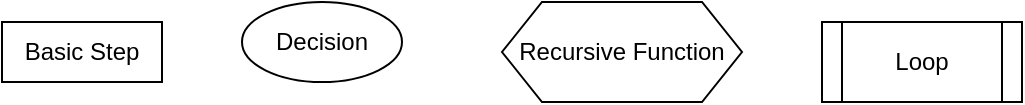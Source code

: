 <mxfile version="14.6.9" type="github" pages="2">
  <diagram id="C5RBs43oDa-KdzZeNtuy" name="Definitions">
    <mxGraphModel dx="1382" dy="764" grid="1" gridSize="10" guides="1" tooltips="1" connect="1" arrows="1" fold="1" page="1" pageScale="1" pageWidth="827" pageHeight="1169" math="0" shadow="0">
      <root>
        <mxCell id="WIyWlLk6GJQsqaUBKTNV-0" />
        <mxCell id="WIyWlLk6GJQsqaUBKTNV-1" parent="WIyWlLk6GJQsqaUBKTNV-0" />
        <mxCell id="oQeX9p5yyepEpvZitSPG-0" value="Basic Step" style="rounded=0;whiteSpace=wrap;html=1;" vertex="1" parent="WIyWlLk6GJQsqaUBKTNV-1">
          <mxGeometry x="80" y="50" width="80" height="30" as="geometry" />
        </mxCell>
        <mxCell id="oQeX9p5yyepEpvZitSPG-1" value="Decision" style="ellipse;whiteSpace=wrap;html=1;" vertex="1" parent="WIyWlLk6GJQsqaUBKTNV-1">
          <mxGeometry x="200" y="40" width="80" height="40" as="geometry" />
        </mxCell>
        <mxCell id="oQeX9p5yyepEpvZitSPG-2" value="Recursive Function" style="shape=hexagon;perimeter=hexagonPerimeter2;whiteSpace=wrap;html=1;fixedSize=1;" vertex="1" parent="WIyWlLk6GJQsqaUBKTNV-1">
          <mxGeometry x="330" y="40" width="120" height="50" as="geometry" />
        </mxCell>
        <mxCell id="RtTp5QrfIGCOpTLdnlya-0" value="Loop" style="shape=process;whiteSpace=wrap;html=1;backgroundOutline=1;" vertex="1" parent="WIyWlLk6GJQsqaUBKTNV-1">
          <mxGeometry x="490" y="50" width="100" height="40" as="geometry" />
        </mxCell>
      </root>
    </mxGraphModel>
  </diagram>
  <diagram id="tIxm_2JEZQ_qYNFVAXUs" name="Main Overview">
    <mxGraphModel dx="2476" dy="1999" grid="1" gridSize="10" guides="1" tooltips="1" connect="1" arrows="1" fold="1" page="1" pageScale="1" pageWidth="850" pageHeight="1100" math="0" shadow="0">
      <root>
        <mxCell id="d6WLnALJwDJ_RtDQIaNG-0" />
        <mxCell id="d6WLnALJwDJ_RtDQIaNG-1" parent="d6WLnALJwDJ_RtDQIaNG-0" />
        <mxCell id="Dl-497psYRMsx54OYw8d-57" value="" style="rounded=0;whiteSpace=wrap;html=1;fillColor=#f8cecc;strokeColor=#b85450;" vertex="1" parent="d6WLnALJwDJ_RtDQIaNG-1">
          <mxGeometry x="-840" y="130" width="1060" height="410" as="geometry" />
        </mxCell>
        <mxCell id="d6WLnALJwDJ_RtDQIaNG-8" value="" style="rounded=0;whiteSpace=wrap;html=1;fillColor=#dae8fc;strokeColor=#6c8ebf;" vertex="1" parent="d6WLnALJwDJ_RtDQIaNG-1">
          <mxGeometry x="240" y="-10" width="350" height="260" as="geometry" />
        </mxCell>
        <mxCell id="d6WLnALJwDJ_RtDQIaNG-2" value="Input For The Move" style="rounded=0;whiteSpace=wrap;html=1;" vertex="1" parent="d6WLnALJwDJ_RtDQIaNG-1">
          <mxGeometry x="360" y="10" width="80" height="40" as="geometry" />
        </mxCell>
        <mxCell id="d6WLnALJwDJ_RtDQIaNG-6" value="" style="endArrow=classic;html=1;exitX=0.5;exitY=1;exitDx=0;exitDy=0;entryX=0.5;entryY=0;entryDx=0;entryDy=0;" edge="1" parent="d6WLnALJwDJ_RtDQIaNG-1" source="d6WLnALJwDJ_RtDQIaNG-2" target="Dl-497psYRMsx54OYw8d-1">
          <mxGeometry width="50" height="50" relative="1" as="geometry">
            <mxPoint x="400" y="170" as="sourcePoint" />
            <mxPoint x="400" y="220" as="targetPoint" />
          </mxGeometry>
        </mxCell>
        <mxCell id="d6WLnALJwDJ_RtDQIaNG-9" value="&lt;font style=&quot;font-size: 20px&quot;&gt;Main&lt;/font&gt;" style="text;html=1;strokeColor=none;fillColor=none;align=center;verticalAlign=middle;whiteSpace=wrap;rounded=0;" vertex="1" parent="d6WLnALJwDJ_RtDQIaNG-1">
          <mxGeometry x="490" y="10" width="90" height="80" as="geometry" />
        </mxCell>
        <mxCell id="d6WLnALJwDJ_RtDQIaNG-11" value="" style="endArrow=classic;html=1;exitX=0.5;exitY=1;exitDx=0;exitDy=0;entryX=0.5;entryY=0;entryDx=0;entryDy=0;" edge="1" parent="d6WLnALJwDJ_RtDQIaNG-1" source="Dl-497psYRMsx54OYw8d-1">
          <mxGeometry width="50" height="50" relative="1" as="geometry">
            <mxPoint x="400" y="260" as="sourcePoint" />
            <mxPoint x="400" y="190" as="targetPoint" />
          </mxGeometry>
        </mxCell>
        <mxCell id="Dl-497psYRMsx54OYw8d-1" value="Find the optimal rating for each possible move from the current position" style="shape=process;whiteSpace=wrap;html=1;backgroundOutline=1;" vertex="1" parent="d6WLnALJwDJ_RtDQIaNG-1">
          <mxGeometry x="320" y="90" width="160" height="60" as="geometry" />
        </mxCell>
        <mxCell id="Dl-497psYRMsx54OYw8d-34" value="" style="endArrow=none;dashed=1;html=1;dashPattern=1 3;strokeWidth=2;exitX=1;exitY=0;exitDx=0;exitDy=0;entryX=0;entryY=0.5;entryDx=0;entryDy=0;" edge="1" parent="d6WLnALJwDJ_RtDQIaNG-1" source="Dl-497psYRMsx54OYw8d-46" target="Dl-497psYRMsx54OYw8d-35">
          <mxGeometry width="50" height="50" relative="1" as="geometry">
            <mxPoint x="-130" y="430" as="sourcePoint" />
            <mxPoint x="-80" y="380" as="targetPoint" />
          </mxGeometry>
        </mxCell>
        <mxCell id="Dl-497psYRMsx54OYw8d-35" value="Get Optimal Rating from this position" style="shape=hexagon;perimeter=hexagonPerimeter2;whiteSpace=wrap;html=1;fixedSize=1;" vertex="1" parent="d6WLnALJwDJ_RtDQIaNG-1">
          <mxGeometry x="-70" y="190" width="120" height="50" as="geometry" />
        </mxCell>
        <mxCell id="Dl-497psYRMsx54OYw8d-36" value="If this is final Layer" style="ellipse;whiteSpace=wrap;html=1;" vertex="1" parent="d6WLnALJwDJ_RtDQIaNG-1">
          <mxGeometry x="-55" y="280" width="90" height="50" as="geometry" />
        </mxCell>
        <mxCell id="Dl-497psYRMsx54OYw8d-37" value="" style="endArrow=classic;html=1;exitX=0.5;exitY=1;exitDx=0;exitDy=0;entryX=0.5;entryY=0;entryDx=0;entryDy=0;" edge="1" parent="d6WLnALJwDJ_RtDQIaNG-1" source="Dl-497psYRMsx54OYw8d-35" target="Dl-497psYRMsx54OYw8d-36">
          <mxGeometry width="50" height="50" relative="1" as="geometry">
            <mxPoint x="230" y="410" as="sourcePoint" />
            <mxPoint x="280" y="360" as="targetPoint" />
          </mxGeometry>
        </mxCell>
        <mxCell id="Dl-497psYRMsx54OYw8d-38" value="Return Current Rating" style="rounded=0;whiteSpace=wrap;html=1;" vertex="1" parent="d6WLnALJwDJ_RtDQIaNG-1">
          <mxGeometry x="110" y="290" width="90" height="30" as="geometry" />
        </mxCell>
        <mxCell id="Dl-497psYRMsx54OYw8d-39" value="" style="endArrow=classic;html=1;entryX=0;entryY=0.5;entryDx=0;entryDy=0;exitX=1;exitY=0.5;exitDx=0;exitDy=0;" edge="1" parent="d6WLnALJwDJ_RtDQIaNG-1" source="Dl-497psYRMsx54OYw8d-36" target="Dl-497psYRMsx54OYw8d-38">
          <mxGeometry width="50" height="50" relative="1" as="geometry">
            <mxPoint x="40" y="310" as="sourcePoint" />
            <mxPoint x="20" y="280" as="targetPoint" />
          </mxGeometry>
        </mxCell>
        <mxCell id="Dl-497psYRMsx54OYw8d-40" value="" style="endArrow=classic;html=1;entryX=1;entryY=0.5;entryDx=0;entryDy=0;exitX=0;exitY=0.5;exitDx=0;exitDy=0;" edge="1" parent="d6WLnALJwDJ_RtDQIaNG-1" source="Dl-497psYRMsx54OYw8d-36">
          <mxGeometry width="50" height="50" relative="1" as="geometry">
            <mxPoint x="-30" y="330" as="sourcePoint" />
            <mxPoint x="-170" y="305" as="targetPoint" />
          </mxGeometry>
        </mxCell>
        <mxCell id="Dl-497psYRMsx54OYw8d-41" value="If Playing Black" style="ellipse;whiteSpace=wrap;html=1;" vertex="1" parent="d6WLnALJwDJ_RtDQIaNG-1">
          <mxGeometry x="-250" y="285" width="80" height="40" as="geometry" />
        </mxCell>
        <mxCell id="Dl-497psYRMsx54OYw8d-42" value="" style="endArrow=classic;html=1;exitX=0.5;exitY=1;exitDx=0;exitDy=0;startArrow=none;entryX=1;entryY=0.5;entryDx=0;entryDy=0;" edge="1" parent="d6WLnALJwDJ_RtDQIaNG-1" source="Dl-497psYRMsx54OYw8d-44">
          <mxGeometry width="50" height="50" relative="1" as="geometry">
            <mxPoint x="-260" y="430" as="sourcePoint" />
            <mxPoint x="-290" y="360" as="targetPoint" />
          </mxGeometry>
        </mxCell>
        <mxCell id="Dl-497psYRMsx54OYw8d-43" value="Yes" style="text;html=1;strokeColor=none;fillColor=none;align=center;verticalAlign=middle;whiteSpace=wrap;rounded=0;" vertex="1" parent="d6WLnALJwDJ_RtDQIaNG-1">
          <mxGeometry x="40" y="285" width="40" height="20" as="geometry" />
        </mxCell>
        <mxCell id="Dl-497psYRMsx54OYw8d-44" value="Yes" style="text;html=1;strokeColor=none;fillColor=none;align=center;verticalAlign=middle;whiteSpace=wrap;rounded=0;" vertex="1" parent="d6WLnALJwDJ_RtDQIaNG-1">
          <mxGeometry x="-230" y="340" width="40" height="20" as="geometry" />
        </mxCell>
        <mxCell id="Dl-497psYRMsx54OYw8d-45" value="" style="endArrow=none;html=1;exitX=0.5;exitY=1;exitDx=0;exitDy=0;" edge="1" parent="d6WLnALJwDJ_RtDQIaNG-1" source="Dl-497psYRMsx54OYw8d-41" target="Dl-497psYRMsx54OYw8d-44">
          <mxGeometry width="50" height="50" relative="1" as="geometry">
            <mxPoint x="-210" y="325" as="sourcePoint" />
            <mxPoint x="-210" y="380" as="targetPoint" />
          </mxGeometry>
        </mxCell>
        <mxCell id="Dl-497psYRMsx54OYw8d-46" value="Get Opponent&#39;s highest rating for each move from now" style="shape=process;whiteSpace=wrap;html=1;backgroundOutline=1;" vertex="1" parent="d6WLnALJwDJ_RtDQIaNG-1">
          <mxGeometry x="-420" y="340" width="130" height="60" as="geometry" />
        </mxCell>
        <mxCell id="Dl-497psYRMsx54OYw8d-47" value="Get Opponent&#39;s lowest rating for each move from now" style="shape=process;whiteSpace=wrap;html=1;backgroundOutline=1;" vertex="1" parent="d6WLnALJwDJ_RtDQIaNG-1">
          <mxGeometry x="-420" y="220" width="120" height="70" as="geometry" />
        </mxCell>
        <mxCell id="Dl-497psYRMsx54OYw8d-48" value="" style="endArrow=classic;html=1;exitX=0.5;exitY=0;exitDx=0;exitDy=0;entryX=1;entryY=0.5;entryDx=0;entryDy=0;" edge="1" parent="d6WLnALJwDJ_RtDQIaNG-1" source="Dl-497psYRMsx54OYw8d-41" target="Dl-497psYRMsx54OYw8d-47">
          <mxGeometry width="50" height="50" relative="1" as="geometry">
            <mxPoint x="-240" y="260" as="sourcePoint" />
            <mxPoint x="-190" y="210" as="targetPoint" />
            <Array as="points">
              <mxPoint x="-210" y="255" />
            </Array>
          </mxGeometry>
        </mxCell>
        <mxCell id="Dl-497psYRMsx54OYw8d-49" value="" style="endArrow=none;dashed=1;html=1;dashPattern=1 3;strokeWidth=2;exitX=0.942;exitY=0.029;exitDx=0;exitDy=0;exitPerimeter=0;entryX=0;entryY=0.5;entryDx=0;entryDy=0;" edge="1" parent="d6WLnALJwDJ_RtDQIaNG-1" source="Dl-497psYRMsx54OYw8d-47" target="Dl-497psYRMsx54OYw8d-35">
          <mxGeometry width="50" height="50" relative="1" as="geometry">
            <mxPoint x="-180" y="250" as="sourcePoint" />
            <mxPoint x="-130" y="200" as="targetPoint" />
          </mxGeometry>
        </mxCell>
        <mxCell id="Dl-497psYRMsx54OYw8d-50" value="Set &quot;optimal variable&quot; to be the highest possible &quot;forced&quot; rating" style="rounded=0;whiteSpace=wrap;html=1;" vertex="1" parent="d6WLnALJwDJ_RtDQIaNG-1">
          <mxGeometry x="-640" y="230" width="140" height="50" as="geometry" />
        </mxCell>
        <mxCell id="Dl-497psYRMsx54OYw8d-51" value="Set &quot;optimal variable&quot; to be the lowest possible &quot;forced&quot; rating" style="rounded=0;whiteSpace=wrap;html=1;" vertex="1" parent="d6WLnALJwDJ_RtDQIaNG-1">
          <mxGeometry x="-630" y="345" width="140" height="50" as="geometry" />
        </mxCell>
        <mxCell id="Dl-497psYRMsx54OYw8d-52" value="" style="endArrow=classic;html=1;exitX=0;exitY=0.5;exitDx=0;exitDy=0;entryX=1;entryY=0.5;entryDx=0;entryDy=0;" edge="1" parent="d6WLnALJwDJ_RtDQIaNG-1" source="Dl-497psYRMsx54OYw8d-47" target="Dl-497psYRMsx54OYw8d-50">
          <mxGeometry width="50" height="50" relative="1" as="geometry">
            <mxPoint x="-390" y="460" as="sourcePoint" />
            <mxPoint x="-340" y="410" as="targetPoint" />
          </mxGeometry>
        </mxCell>
        <mxCell id="Dl-497psYRMsx54OYw8d-53" value="" style="endArrow=classic;html=1;exitX=0;exitY=0.5;exitDx=0;exitDy=0;entryX=1;entryY=0.5;entryDx=0;entryDy=0;" edge="1" parent="d6WLnALJwDJ_RtDQIaNG-1" source="Dl-497psYRMsx54OYw8d-46" target="Dl-497psYRMsx54OYw8d-51">
          <mxGeometry width="50" height="50" relative="1" as="geometry">
            <mxPoint x="-430" y="470" as="sourcePoint" />
            <mxPoint x="-380" y="420" as="targetPoint" />
          </mxGeometry>
        </mxCell>
        <mxCell id="Dl-497psYRMsx54OYw8d-54" value="Return the optimal rating" style="rounded=0;whiteSpace=wrap;html=1;" vertex="1" parent="d6WLnALJwDJ_RtDQIaNG-1">
          <mxGeometry x="-810" y="290" width="80" height="30" as="geometry" />
        </mxCell>
        <mxCell id="Dl-497psYRMsx54OYw8d-55" value="" style="endArrow=classic;html=1;entryX=1;entryY=0.5;entryDx=0;entryDy=0;exitX=0;exitY=0.5;exitDx=0;exitDy=0;" edge="1" parent="d6WLnALJwDJ_RtDQIaNG-1" source="Dl-497psYRMsx54OYw8d-50" target="Dl-497psYRMsx54OYw8d-54">
          <mxGeometry width="50" height="50" relative="1" as="geometry">
            <mxPoint x="-670" y="320" as="sourcePoint" />
            <mxPoint x="-620" y="270" as="targetPoint" />
          </mxGeometry>
        </mxCell>
        <mxCell id="Dl-497psYRMsx54OYw8d-56" value="" style="endArrow=classic;html=1;exitX=0;exitY=0.5;exitDx=0;exitDy=0;entryX=1;entryY=0.5;entryDx=0;entryDy=0;" edge="1" parent="d6WLnALJwDJ_RtDQIaNG-1" source="Dl-497psYRMsx54OYw8d-51" target="Dl-497psYRMsx54OYw8d-54">
          <mxGeometry width="50" height="50" relative="1" as="geometry">
            <mxPoint x="-790" y="410" as="sourcePoint" />
            <mxPoint x="-740" y="360" as="targetPoint" />
          </mxGeometry>
        </mxCell>
        <mxCell id="Dl-497psYRMsx54OYw8d-58" value="&lt;font style=&quot;font-size: 20px&quot;&gt;Getting the optimal rating&lt;/font&gt;" style="text;html=1;strokeColor=none;fillColor=none;align=center;verticalAlign=middle;whiteSpace=wrap;rounded=0;" vertex="1" parent="d6WLnALJwDJ_RtDQIaNG-1">
          <mxGeometry x="-30" y="440" width="150" height="50" as="geometry" />
        </mxCell>
        <mxCell id="Dl-497psYRMsx54OYw8d-59" value="Return the move with the lowest rating" style="rounded=0;whiteSpace=wrap;html=1;" vertex="1" parent="d6WLnALJwDJ_RtDQIaNG-1">
          <mxGeometry x="345" y="190" width="110" height="50" as="geometry" />
        </mxCell>
      </root>
    </mxGraphModel>
  </diagram>
</mxfile>
